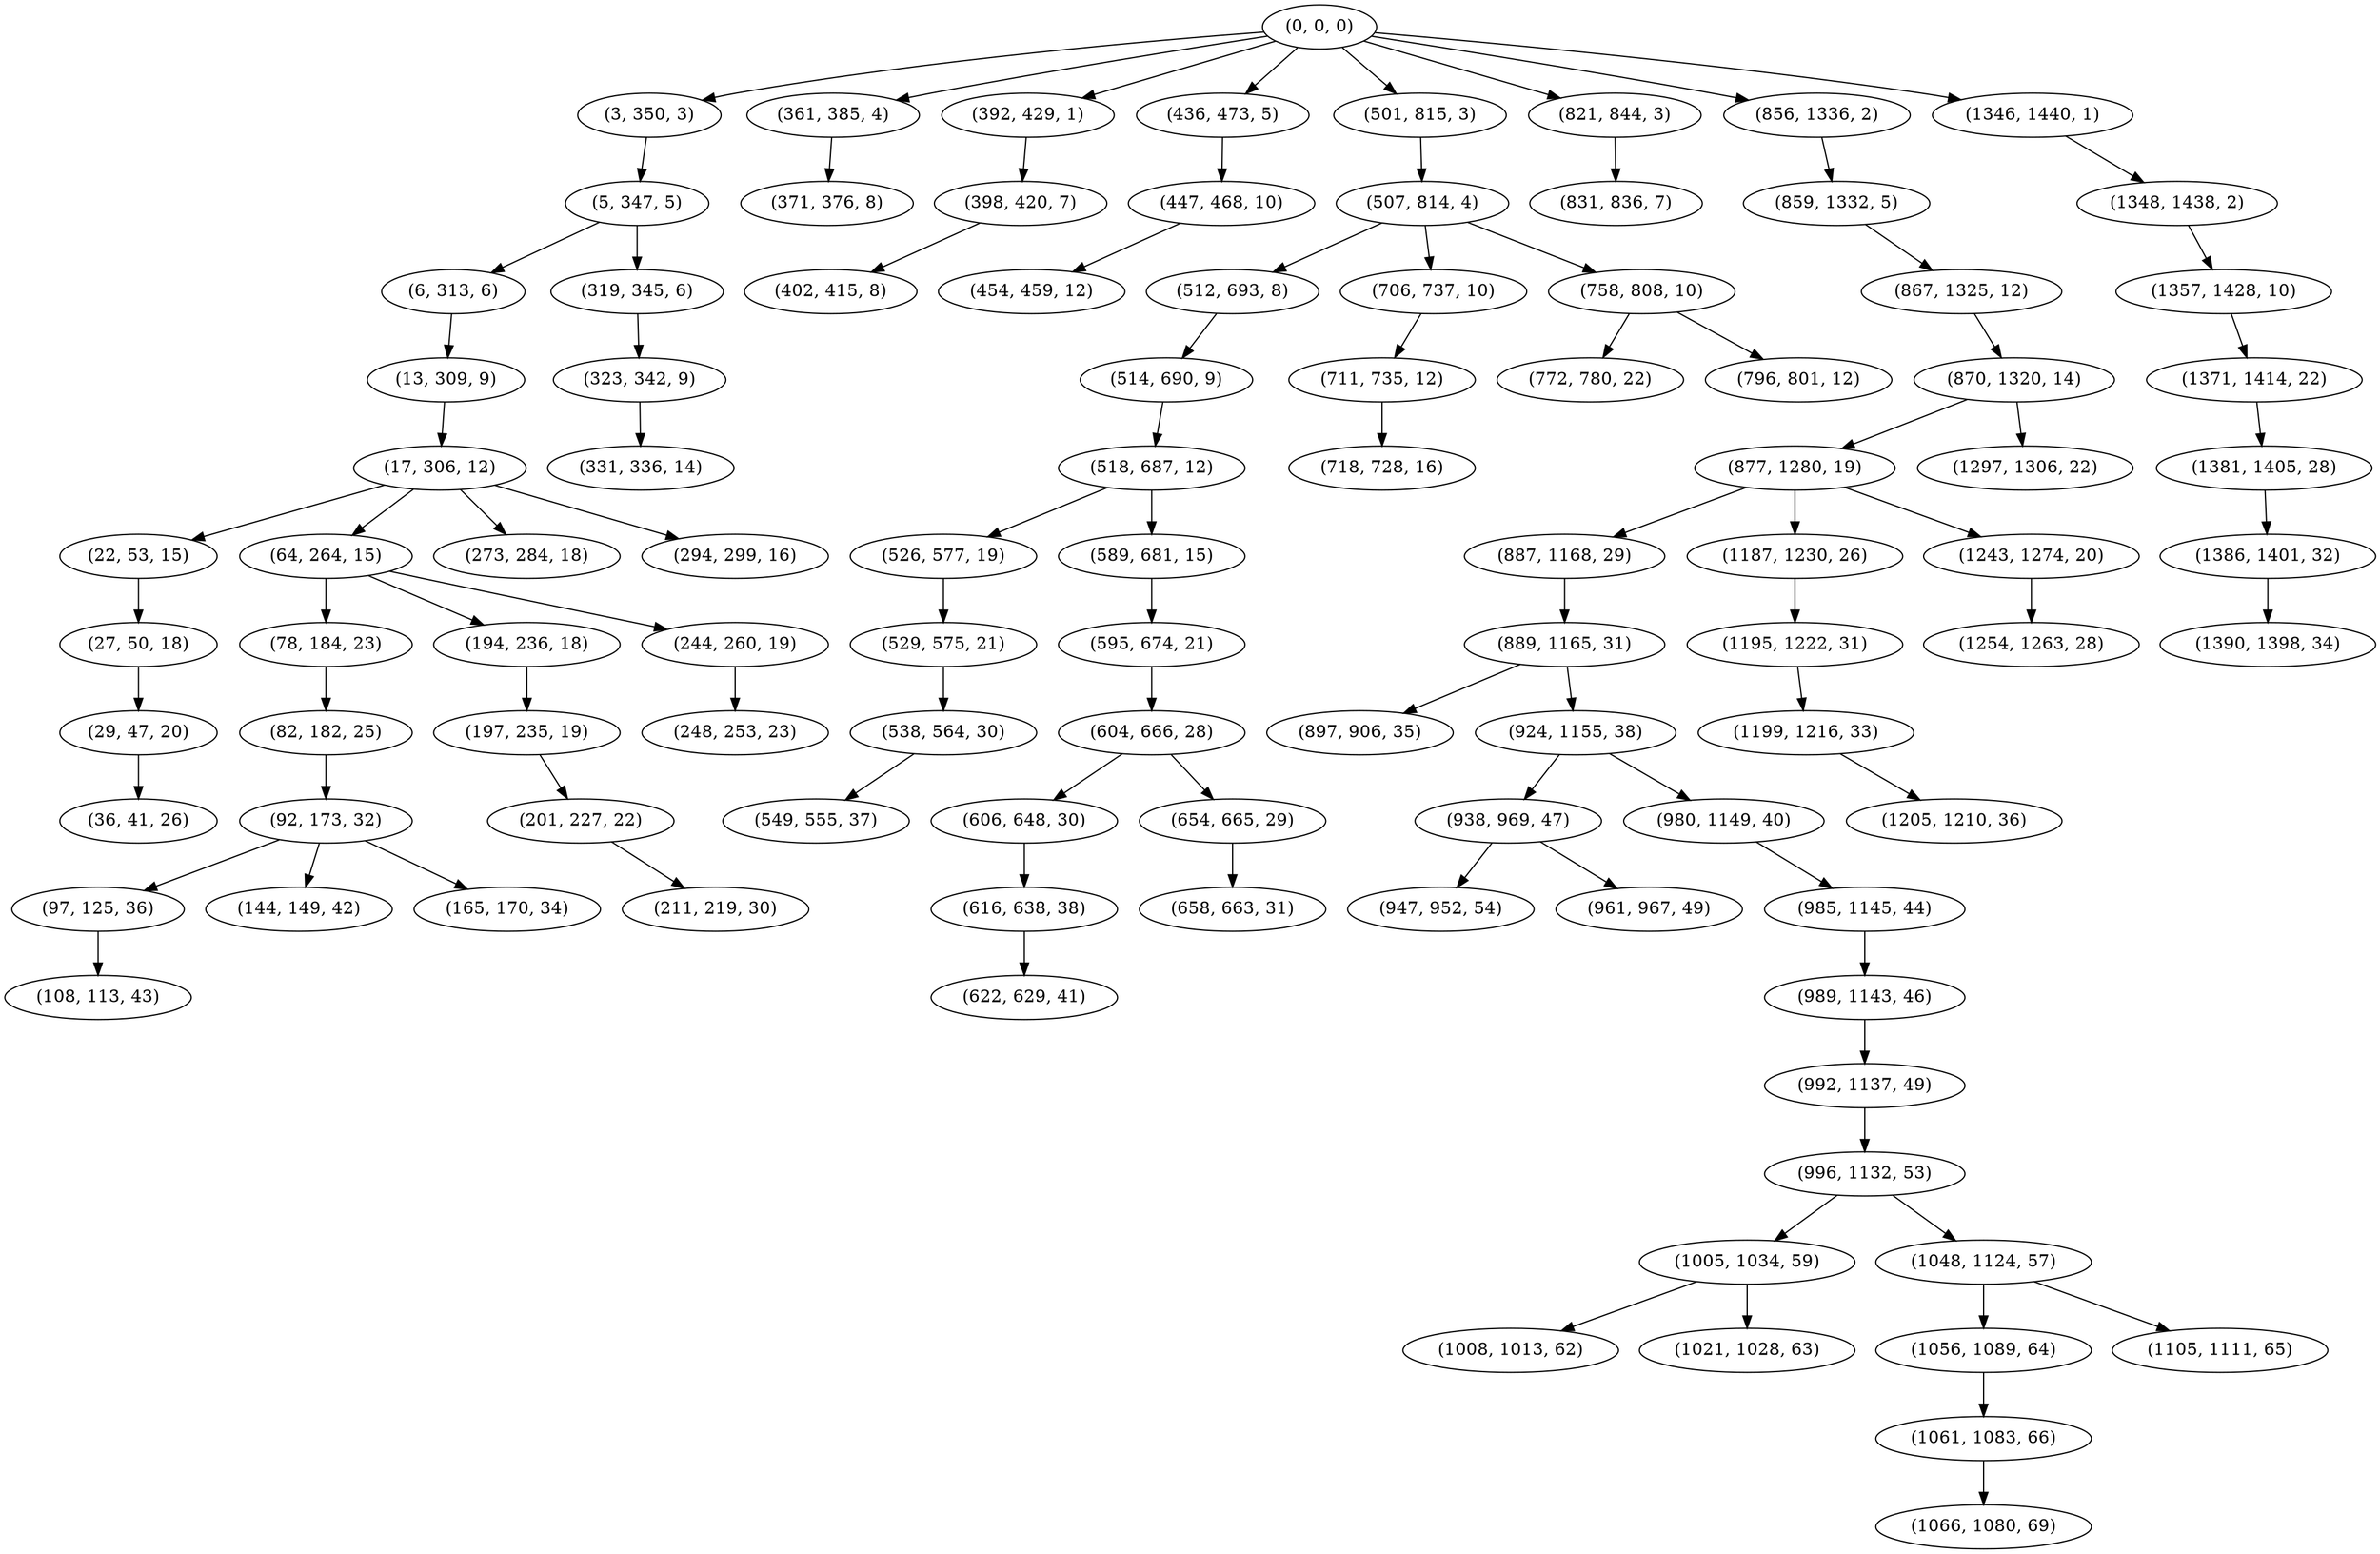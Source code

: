 digraph tree {
    "(0, 0, 0)";
    "(3, 350, 3)";
    "(5, 347, 5)";
    "(6, 313, 6)";
    "(13, 309, 9)";
    "(17, 306, 12)";
    "(22, 53, 15)";
    "(27, 50, 18)";
    "(29, 47, 20)";
    "(36, 41, 26)";
    "(64, 264, 15)";
    "(78, 184, 23)";
    "(82, 182, 25)";
    "(92, 173, 32)";
    "(97, 125, 36)";
    "(108, 113, 43)";
    "(144, 149, 42)";
    "(165, 170, 34)";
    "(194, 236, 18)";
    "(197, 235, 19)";
    "(201, 227, 22)";
    "(211, 219, 30)";
    "(244, 260, 19)";
    "(248, 253, 23)";
    "(273, 284, 18)";
    "(294, 299, 16)";
    "(319, 345, 6)";
    "(323, 342, 9)";
    "(331, 336, 14)";
    "(361, 385, 4)";
    "(371, 376, 8)";
    "(392, 429, 1)";
    "(398, 420, 7)";
    "(402, 415, 8)";
    "(436, 473, 5)";
    "(447, 468, 10)";
    "(454, 459, 12)";
    "(501, 815, 3)";
    "(507, 814, 4)";
    "(512, 693, 8)";
    "(514, 690, 9)";
    "(518, 687, 12)";
    "(526, 577, 19)";
    "(529, 575, 21)";
    "(538, 564, 30)";
    "(549, 555, 37)";
    "(589, 681, 15)";
    "(595, 674, 21)";
    "(604, 666, 28)";
    "(606, 648, 30)";
    "(616, 638, 38)";
    "(622, 629, 41)";
    "(654, 665, 29)";
    "(658, 663, 31)";
    "(706, 737, 10)";
    "(711, 735, 12)";
    "(718, 728, 16)";
    "(758, 808, 10)";
    "(772, 780, 22)";
    "(796, 801, 12)";
    "(821, 844, 3)";
    "(831, 836, 7)";
    "(856, 1336, 2)";
    "(859, 1332, 5)";
    "(867, 1325, 12)";
    "(870, 1320, 14)";
    "(877, 1280, 19)";
    "(887, 1168, 29)";
    "(889, 1165, 31)";
    "(897, 906, 35)";
    "(924, 1155, 38)";
    "(938, 969, 47)";
    "(947, 952, 54)";
    "(961, 967, 49)";
    "(980, 1149, 40)";
    "(985, 1145, 44)";
    "(989, 1143, 46)";
    "(992, 1137, 49)";
    "(996, 1132, 53)";
    "(1005, 1034, 59)";
    "(1008, 1013, 62)";
    "(1021, 1028, 63)";
    "(1048, 1124, 57)";
    "(1056, 1089, 64)";
    "(1061, 1083, 66)";
    "(1066, 1080, 69)";
    "(1105, 1111, 65)";
    "(1187, 1230, 26)";
    "(1195, 1222, 31)";
    "(1199, 1216, 33)";
    "(1205, 1210, 36)";
    "(1243, 1274, 20)";
    "(1254, 1263, 28)";
    "(1297, 1306, 22)";
    "(1346, 1440, 1)";
    "(1348, 1438, 2)";
    "(1357, 1428, 10)";
    "(1371, 1414, 22)";
    "(1381, 1405, 28)";
    "(1386, 1401, 32)";
    "(1390, 1398, 34)";
    "(0, 0, 0)" -> "(3, 350, 3)";
    "(0, 0, 0)" -> "(361, 385, 4)";
    "(0, 0, 0)" -> "(392, 429, 1)";
    "(0, 0, 0)" -> "(436, 473, 5)";
    "(0, 0, 0)" -> "(501, 815, 3)";
    "(0, 0, 0)" -> "(821, 844, 3)";
    "(0, 0, 0)" -> "(856, 1336, 2)";
    "(0, 0, 0)" -> "(1346, 1440, 1)";
    "(3, 350, 3)" -> "(5, 347, 5)";
    "(5, 347, 5)" -> "(6, 313, 6)";
    "(5, 347, 5)" -> "(319, 345, 6)";
    "(6, 313, 6)" -> "(13, 309, 9)";
    "(13, 309, 9)" -> "(17, 306, 12)";
    "(17, 306, 12)" -> "(22, 53, 15)";
    "(17, 306, 12)" -> "(64, 264, 15)";
    "(17, 306, 12)" -> "(273, 284, 18)";
    "(17, 306, 12)" -> "(294, 299, 16)";
    "(22, 53, 15)" -> "(27, 50, 18)";
    "(27, 50, 18)" -> "(29, 47, 20)";
    "(29, 47, 20)" -> "(36, 41, 26)";
    "(64, 264, 15)" -> "(78, 184, 23)";
    "(64, 264, 15)" -> "(194, 236, 18)";
    "(64, 264, 15)" -> "(244, 260, 19)";
    "(78, 184, 23)" -> "(82, 182, 25)";
    "(82, 182, 25)" -> "(92, 173, 32)";
    "(92, 173, 32)" -> "(97, 125, 36)";
    "(92, 173, 32)" -> "(144, 149, 42)";
    "(92, 173, 32)" -> "(165, 170, 34)";
    "(97, 125, 36)" -> "(108, 113, 43)";
    "(194, 236, 18)" -> "(197, 235, 19)";
    "(197, 235, 19)" -> "(201, 227, 22)";
    "(201, 227, 22)" -> "(211, 219, 30)";
    "(244, 260, 19)" -> "(248, 253, 23)";
    "(319, 345, 6)" -> "(323, 342, 9)";
    "(323, 342, 9)" -> "(331, 336, 14)";
    "(361, 385, 4)" -> "(371, 376, 8)";
    "(392, 429, 1)" -> "(398, 420, 7)";
    "(398, 420, 7)" -> "(402, 415, 8)";
    "(436, 473, 5)" -> "(447, 468, 10)";
    "(447, 468, 10)" -> "(454, 459, 12)";
    "(501, 815, 3)" -> "(507, 814, 4)";
    "(507, 814, 4)" -> "(512, 693, 8)";
    "(507, 814, 4)" -> "(706, 737, 10)";
    "(507, 814, 4)" -> "(758, 808, 10)";
    "(512, 693, 8)" -> "(514, 690, 9)";
    "(514, 690, 9)" -> "(518, 687, 12)";
    "(518, 687, 12)" -> "(526, 577, 19)";
    "(518, 687, 12)" -> "(589, 681, 15)";
    "(526, 577, 19)" -> "(529, 575, 21)";
    "(529, 575, 21)" -> "(538, 564, 30)";
    "(538, 564, 30)" -> "(549, 555, 37)";
    "(589, 681, 15)" -> "(595, 674, 21)";
    "(595, 674, 21)" -> "(604, 666, 28)";
    "(604, 666, 28)" -> "(606, 648, 30)";
    "(604, 666, 28)" -> "(654, 665, 29)";
    "(606, 648, 30)" -> "(616, 638, 38)";
    "(616, 638, 38)" -> "(622, 629, 41)";
    "(654, 665, 29)" -> "(658, 663, 31)";
    "(706, 737, 10)" -> "(711, 735, 12)";
    "(711, 735, 12)" -> "(718, 728, 16)";
    "(758, 808, 10)" -> "(772, 780, 22)";
    "(758, 808, 10)" -> "(796, 801, 12)";
    "(821, 844, 3)" -> "(831, 836, 7)";
    "(856, 1336, 2)" -> "(859, 1332, 5)";
    "(859, 1332, 5)" -> "(867, 1325, 12)";
    "(867, 1325, 12)" -> "(870, 1320, 14)";
    "(870, 1320, 14)" -> "(877, 1280, 19)";
    "(870, 1320, 14)" -> "(1297, 1306, 22)";
    "(877, 1280, 19)" -> "(887, 1168, 29)";
    "(877, 1280, 19)" -> "(1187, 1230, 26)";
    "(877, 1280, 19)" -> "(1243, 1274, 20)";
    "(887, 1168, 29)" -> "(889, 1165, 31)";
    "(889, 1165, 31)" -> "(897, 906, 35)";
    "(889, 1165, 31)" -> "(924, 1155, 38)";
    "(924, 1155, 38)" -> "(938, 969, 47)";
    "(924, 1155, 38)" -> "(980, 1149, 40)";
    "(938, 969, 47)" -> "(947, 952, 54)";
    "(938, 969, 47)" -> "(961, 967, 49)";
    "(980, 1149, 40)" -> "(985, 1145, 44)";
    "(985, 1145, 44)" -> "(989, 1143, 46)";
    "(989, 1143, 46)" -> "(992, 1137, 49)";
    "(992, 1137, 49)" -> "(996, 1132, 53)";
    "(996, 1132, 53)" -> "(1005, 1034, 59)";
    "(996, 1132, 53)" -> "(1048, 1124, 57)";
    "(1005, 1034, 59)" -> "(1008, 1013, 62)";
    "(1005, 1034, 59)" -> "(1021, 1028, 63)";
    "(1048, 1124, 57)" -> "(1056, 1089, 64)";
    "(1048, 1124, 57)" -> "(1105, 1111, 65)";
    "(1056, 1089, 64)" -> "(1061, 1083, 66)";
    "(1061, 1083, 66)" -> "(1066, 1080, 69)";
    "(1187, 1230, 26)" -> "(1195, 1222, 31)";
    "(1195, 1222, 31)" -> "(1199, 1216, 33)";
    "(1199, 1216, 33)" -> "(1205, 1210, 36)";
    "(1243, 1274, 20)" -> "(1254, 1263, 28)";
    "(1346, 1440, 1)" -> "(1348, 1438, 2)";
    "(1348, 1438, 2)" -> "(1357, 1428, 10)";
    "(1357, 1428, 10)" -> "(1371, 1414, 22)";
    "(1371, 1414, 22)" -> "(1381, 1405, 28)";
    "(1381, 1405, 28)" -> "(1386, 1401, 32)";
    "(1386, 1401, 32)" -> "(1390, 1398, 34)";
}
